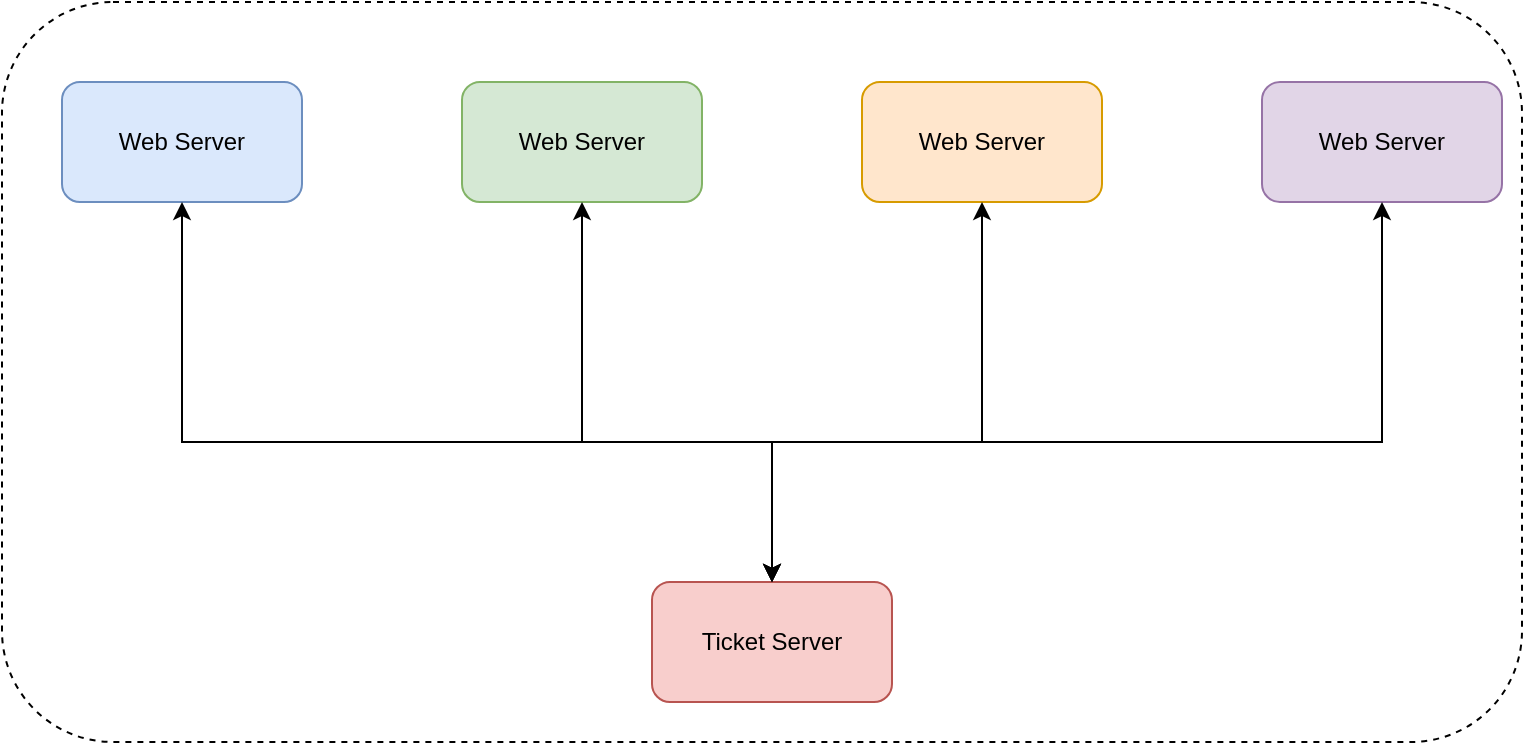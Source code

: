 <mxfile version="26.2.4">
  <diagram name="Page-1" id="m_p2_lYKodbdhEQvfAE4">
    <mxGraphModel dx="1358" dy="763" grid="1" gridSize="10" guides="1" tooltips="1" connect="1" arrows="1" fold="1" page="1" pageScale="1" pageWidth="850" pageHeight="1100" math="0" shadow="0">
      <root>
        <mxCell id="0" />
        <mxCell id="1" parent="0" />
        <mxCell id="IzpzC5YMZjRI0zVkz_QD-1" value="" style="rounded=1;whiteSpace=wrap;html=1;dashed=1;" vertex="1" parent="1">
          <mxGeometry x="40" y="80" width="760" height="370" as="geometry" />
        </mxCell>
        <mxCell id="IzpzC5YMZjRI0zVkz_QD-3" value="Web Server" style="rounded=1;whiteSpace=wrap;html=1;fillColor=#dae8fc;strokeColor=#6c8ebf;" vertex="1" parent="1">
          <mxGeometry x="70" y="120" width="120" height="60" as="geometry" />
        </mxCell>
        <mxCell id="IzpzC5YMZjRI0zVkz_QD-4" value="Web Server" style="rounded=1;whiteSpace=wrap;html=1;fillColor=#d5e8d4;strokeColor=#82b366;" vertex="1" parent="1">
          <mxGeometry x="270" y="120" width="120" height="60" as="geometry" />
        </mxCell>
        <mxCell id="IzpzC5YMZjRI0zVkz_QD-5" value="Web Server" style="rounded=1;whiteSpace=wrap;html=1;fillColor=#ffe6cc;strokeColor=#d79b00;" vertex="1" parent="1">
          <mxGeometry x="470" y="120" width="120" height="60" as="geometry" />
        </mxCell>
        <mxCell id="IzpzC5YMZjRI0zVkz_QD-6" value="Web Server" style="rounded=1;whiteSpace=wrap;html=1;fillColor=#e1d5e7;strokeColor=#9673a6;" vertex="1" parent="1">
          <mxGeometry x="670" y="120" width="120" height="60" as="geometry" />
        </mxCell>
        <mxCell id="IzpzC5YMZjRI0zVkz_QD-7" value="Ticket Server" style="rounded=1;whiteSpace=wrap;html=1;fillColor=#f8cecc;strokeColor=#b85450;" vertex="1" parent="1">
          <mxGeometry x="365" y="370" width="120" height="60" as="geometry" />
        </mxCell>
        <mxCell id="IzpzC5YMZjRI0zVkz_QD-9" value="" style="endArrow=classic;startArrow=classic;html=1;rounded=0;entryX=0.5;entryY=1;entryDx=0;entryDy=0;exitX=0.5;exitY=0;exitDx=0;exitDy=0;" edge="1" parent="1" source="IzpzC5YMZjRI0zVkz_QD-7" target="IzpzC5YMZjRI0zVkz_QD-3">
          <mxGeometry width="50" height="50" relative="1" as="geometry">
            <mxPoint x="400" y="420" as="sourcePoint" />
            <mxPoint x="450" y="370" as="targetPoint" />
            <Array as="points">
              <mxPoint x="425" y="300" />
              <mxPoint x="130" y="300" />
            </Array>
          </mxGeometry>
        </mxCell>
        <mxCell id="IzpzC5YMZjRI0zVkz_QD-10" value="" style="endArrow=classic;startArrow=classic;html=1;rounded=0;entryX=0.5;entryY=1;entryDx=0;entryDy=0;exitX=0.5;exitY=0;exitDx=0;exitDy=0;" edge="1" parent="1" source="IzpzC5YMZjRI0zVkz_QD-7" target="IzpzC5YMZjRI0zVkz_QD-4">
          <mxGeometry width="50" height="50" relative="1" as="geometry">
            <mxPoint x="400" y="420" as="sourcePoint" />
            <mxPoint x="450" y="370" as="targetPoint" />
            <Array as="points">
              <mxPoint x="425" y="300" />
              <mxPoint x="330" y="300" />
            </Array>
          </mxGeometry>
        </mxCell>
        <mxCell id="IzpzC5YMZjRI0zVkz_QD-11" value="" style="endArrow=classic;startArrow=classic;html=1;rounded=0;entryX=0.5;entryY=1;entryDx=0;entryDy=0;exitX=0.5;exitY=0;exitDx=0;exitDy=0;" edge="1" parent="1" source="IzpzC5YMZjRI0zVkz_QD-7" target="IzpzC5YMZjRI0zVkz_QD-5">
          <mxGeometry width="50" height="50" relative="1" as="geometry">
            <mxPoint x="400" y="420" as="sourcePoint" />
            <mxPoint x="450" y="370" as="targetPoint" />
            <Array as="points">
              <mxPoint x="425" y="300" />
              <mxPoint x="530" y="300" />
            </Array>
          </mxGeometry>
        </mxCell>
        <mxCell id="IzpzC5YMZjRI0zVkz_QD-12" value="" style="endArrow=classic;startArrow=classic;html=1;rounded=0;entryX=0.5;entryY=1;entryDx=0;entryDy=0;exitX=0.5;exitY=0;exitDx=0;exitDy=0;" edge="1" parent="1" source="IzpzC5YMZjRI0zVkz_QD-7" target="IzpzC5YMZjRI0zVkz_QD-6">
          <mxGeometry width="50" height="50" relative="1" as="geometry">
            <mxPoint x="400" y="420" as="sourcePoint" />
            <mxPoint x="450" y="370" as="targetPoint" />
            <Array as="points">
              <mxPoint x="425" y="300" />
              <mxPoint x="730" y="300" />
            </Array>
          </mxGeometry>
        </mxCell>
      </root>
    </mxGraphModel>
  </diagram>
</mxfile>
